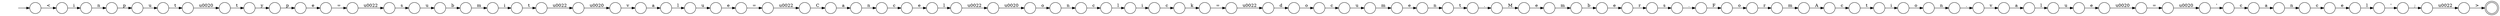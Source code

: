 digraph Automaton {
  rankdir = LR;
  0 [shape=circle,label=""];
  0 -> 88 [label="e"]
  1 [shape=circle,label=""];
  1 -> 55 [label="a"]
  2 [shape=circle,label=""];
  2 -> 36 [label="o"]
  3 [shape=circle,label=""];
  3 -> 66 [label="d"]
  4 [shape=circle,label=""];
  4 -> 74 [label="C"]
  5 [shape=circle,label=""];
  5 -> 49 [label="c"]
  6 [shape=circle,label=""];
  6 -> 0 [label="u"]
  7 [shape=circle,label=""];
  7 -> 73 [label="."]
  8 [shape=circle,label=""];
  8 -> 13 [label="="]
  9 [shape=circle,label=""];
  9 -> 29 [label="k"]
  10 [shape=circle,label=""];
  10 -> 16 [label="n"]
  11 [shape=circle,label=""];
  11 -> 91 [label="r"]
  12 [shape=circle,label=""];
  12 -> 58 [label="s"]
  13 [shape=circle,label=""];
  13 -> 4 [label="\u0022"]
  14 [shape=circle,label=""];
  14 -> 46 [label="m"]
  15 [shape=circle,label=""];
  15 -> 8 [label="e"]
  16 [shape=circle,label=""];
  16 -> 39 [label="c"]
  17 [shape=circle,label=""];
  17 -> 38 [label="\u0022"]
  18 [shape=circle,label=""];
  18 -> 87 [label="t"]
  19 [shape=circle,label=""];
  19 -> 75 [label="n"]
  20 [shape=circle,label=""];
  20 -> 2 [label="\u0020"]
  21 [shape=circle,label=""];
  21 -> 25 [label="F"]
  22 [shape=circle,label=""];
  22 -> 92 [label="l"]
  23 [shape=circle,label=""];
  23 -> 21 [label="."]
  24 [shape=circle,label=""];
  24 -> 44 [label="m"]
  25 [shape=circle,label=""];
  25 -> 11 [label="o"]
  26 [shape=circle,label=""];
  26 -> 17 [label="t"]
  27 [shape=circle,label=""];
  27 -> 80 [label="p"]
  28 [shape=circle,label=""];
  28 -> 54 [label="'"]
  29 [shape=circle,label=""];
  29 -> 82 [label="="]
  30 [shape=circle,label=""];
  30 -> 64 [label="t"]
  31 [shape=circle,label=""];
  31 -> 61 [label="i"]
  32 [shape=circle,label=""];
  32 -> 22 [label="c"]
  33 [shape=circle,label=""];
  33 -> 86 [label="e"]
  34 [shape=circle,label=""];
  34 -> 62 [label="n"]
  35 [shape=circle,label=""];
  35 -> 23 [label="s"]
  36 [shape=circle,label=""];
  36 -> 32 [label="n"]
  37 [shape=circle,label=""];
  37 -> 24 [label="u"]
  38 [shape=circle,label=""];
  38 -> 72 [label="\u0020"]
  39 [shape=circle,label=""];
  39 -> 70 [label="e"]
  40 [shape=circle,label=""];
  40 -> 9 [label="c"]
  41 [shape=circle,label=""];
  41 -> 18 [label="\u0020"]
  42 [shape=circle,label=""];
  42 -> 89 [label="p"]
  43 [shape=circle,label=""];
  43 -> 90 [label="="]
  44 [shape=circle,label=""];
  44 -> 60 [label="e"]
  45 [shape=circle,label=""];
  45 -> 37 [label="c"]
  46 [shape=circle,label=""];
  46 -> 26 [label="i"]
  47 [shape=circle,label=""];
  47 -> 77 [label="b"]
  48 [shape=circle,label=""];
  48 -> 7 [label="t"]
  49 [shape=circle,label=""];
  49 -> 10 [label="a"]
  50 [shape=circle,label=""];
  50 -> 83 [label="A"]
  51 [shape=circle,label=""];
  51 -> 35 [label="r"]
  52 [shape=circle,label=""];
  52 -> 67 [label=">"]
  53 [shape=circle,label=""];
  53 -> 34 [label="o"]
  54 [shape=circle,label=""];
  54 -> 81 [label=";"]
  55 [shape=circle,label=""];
  55 -> 56 [label="l"]
  56 [shape=circle,label=""];
  56 -> 15 [label="u"]
  57 [shape=circle,label=""];
  57 -> 41 [label="t"]
  58 [shape=circle,label=""];
  58 -> 84 [label="u"]
  59 [shape=circle,label=""];
  59 -> 20 [label="\u0022"]
  60 [shape=circle,label=""];
  60 -> 48 [label="n"]
  61 [shape=circle,label=""];
  61 -> 42 [label="n"]
  62 [shape=circle,label=""];
  62 -> 71 [label="."]
  63 [shape=circle,label=""];
  63 -> 47 [label="m"]
  64 [shape=circle,label=""];
  64 -> 53 [label="i"]
  65 [shape=circle,label=""];
  65 -> 79 [label="="]
  66 [shape=circle,label=""];
  66 -> 45 [label="o"]
  67 [shape=doublecircle,label=""];
  68 [shape=circle,label=""];
  68 -> 63 [label="e"]
  69 [shape=circle,label=""];
  initial [shape=plaintext,label=""];
  initial -> 69
  69 -> 31 [label="<"]
  70 [shape=circle,label=""];
  70 -> 28 [label="l"]
  71 [shape=circle,label=""];
  71 -> 78 [label="v"]
  72 [shape=circle,label=""];
  72 -> 1 [label="v"]
  73 [shape=circle,label=""];
  73 -> 68 [label="M"]
  74 [shape=circle,label=""];
  74 -> 19 [label="a"]
  75 [shape=circle,label=""];
  75 -> 33 [label="c"]
  76 [shape=circle,label=""];
  76 -> 5 [label="'"]
  77 [shape=circle,label=""];
  77 -> 51 [label="e"]
  78 [shape=circle,label=""];
  78 -> 85 [label="a"]
  79 [shape=circle,label=""];
  79 -> 12 [label="\u0022"]
  80 [shape=circle,label=""];
  80 -> 65 [label="e"]
  81 [shape=circle,label=""];
  81 -> 52 [label="\u0022"]
  82 [shape=circle,label=""];
  82 -> 3 [label="\u0022"]
  83 [shape=circle,label=""];
  83 -> 30 [label="c"]
  84 [shape=circle,label=""];
  84 -> 14 [label="b"]
  85 [shape=circle,label=""];
  85 -> 6 [label="l"]
  86 [shape=circle,label=""];
  86 -> 59 [label="l"]
  87 [shape=circle,label=""];
  87 -> 27 [label="y"]
  88 [shape=circle,label=""];
  88 -> 43 [label="\u0020"]
  89 [shape=circle,label=""];
  89 -> 57 [label="u"]
  90 [shape=circle,label=""];
  90 -> 76 [label="\u0020"]
  91 [shape=circle,label=""];
  91 -> 50 [label="m"]
  92 [shape=circle,label=""];
  92 -> 40 [label="i"]
}

